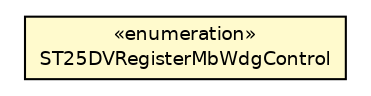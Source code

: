 #!/usr/local/bin/dot
#
# Class diagram 
# Generated by UMLGraph version R5_7_2-3-gee82a7 (http://www.umlgraph.org/)
#

digraph G {
	edge [fontname="Helvetica",fontsize=10,labelfontname="Helvetica",labelfontsize=10];
	node [fontname="Helvetica",fontsize=10,shape=plaintext];
	nodesep=0.25;
	ranksep=0.5;
	// com.st.st25sdk.type5.st25dv.ST25DVRegisterMbWdg.ST25DVRegisterMbWdgControl
	c20337 [label=<<table title="com.st.st25sdk.type5.st25dv.ST25DVRegisterMbWdg.ST25DVRegisterMbWdgControl" border="0" cellborder="1" cellspacing="0" cellpadding="2" port="p" bgcolor="lemonChiffon" href="./ST25DVRegisterMbWdg.ST25DVRegisterMbWdgControl.html">
		<tr><td><table border="0" cellspacing="0" cellpadding="1">
<tr><td align="center" balign="center"> &#171;enumeration&#187; </td></tr>
<tr><td align="center" balign="center"> ST25DVRegisterMbWdgControl </td></tr>
		</table></td></tr>
		</table>>, URL="./ST25DVRegisterMbWdg.ST25DVRegisterMbWdgControl.html", fontname="Helvetica", fontcolor="black", fontsize=9.0];
}

